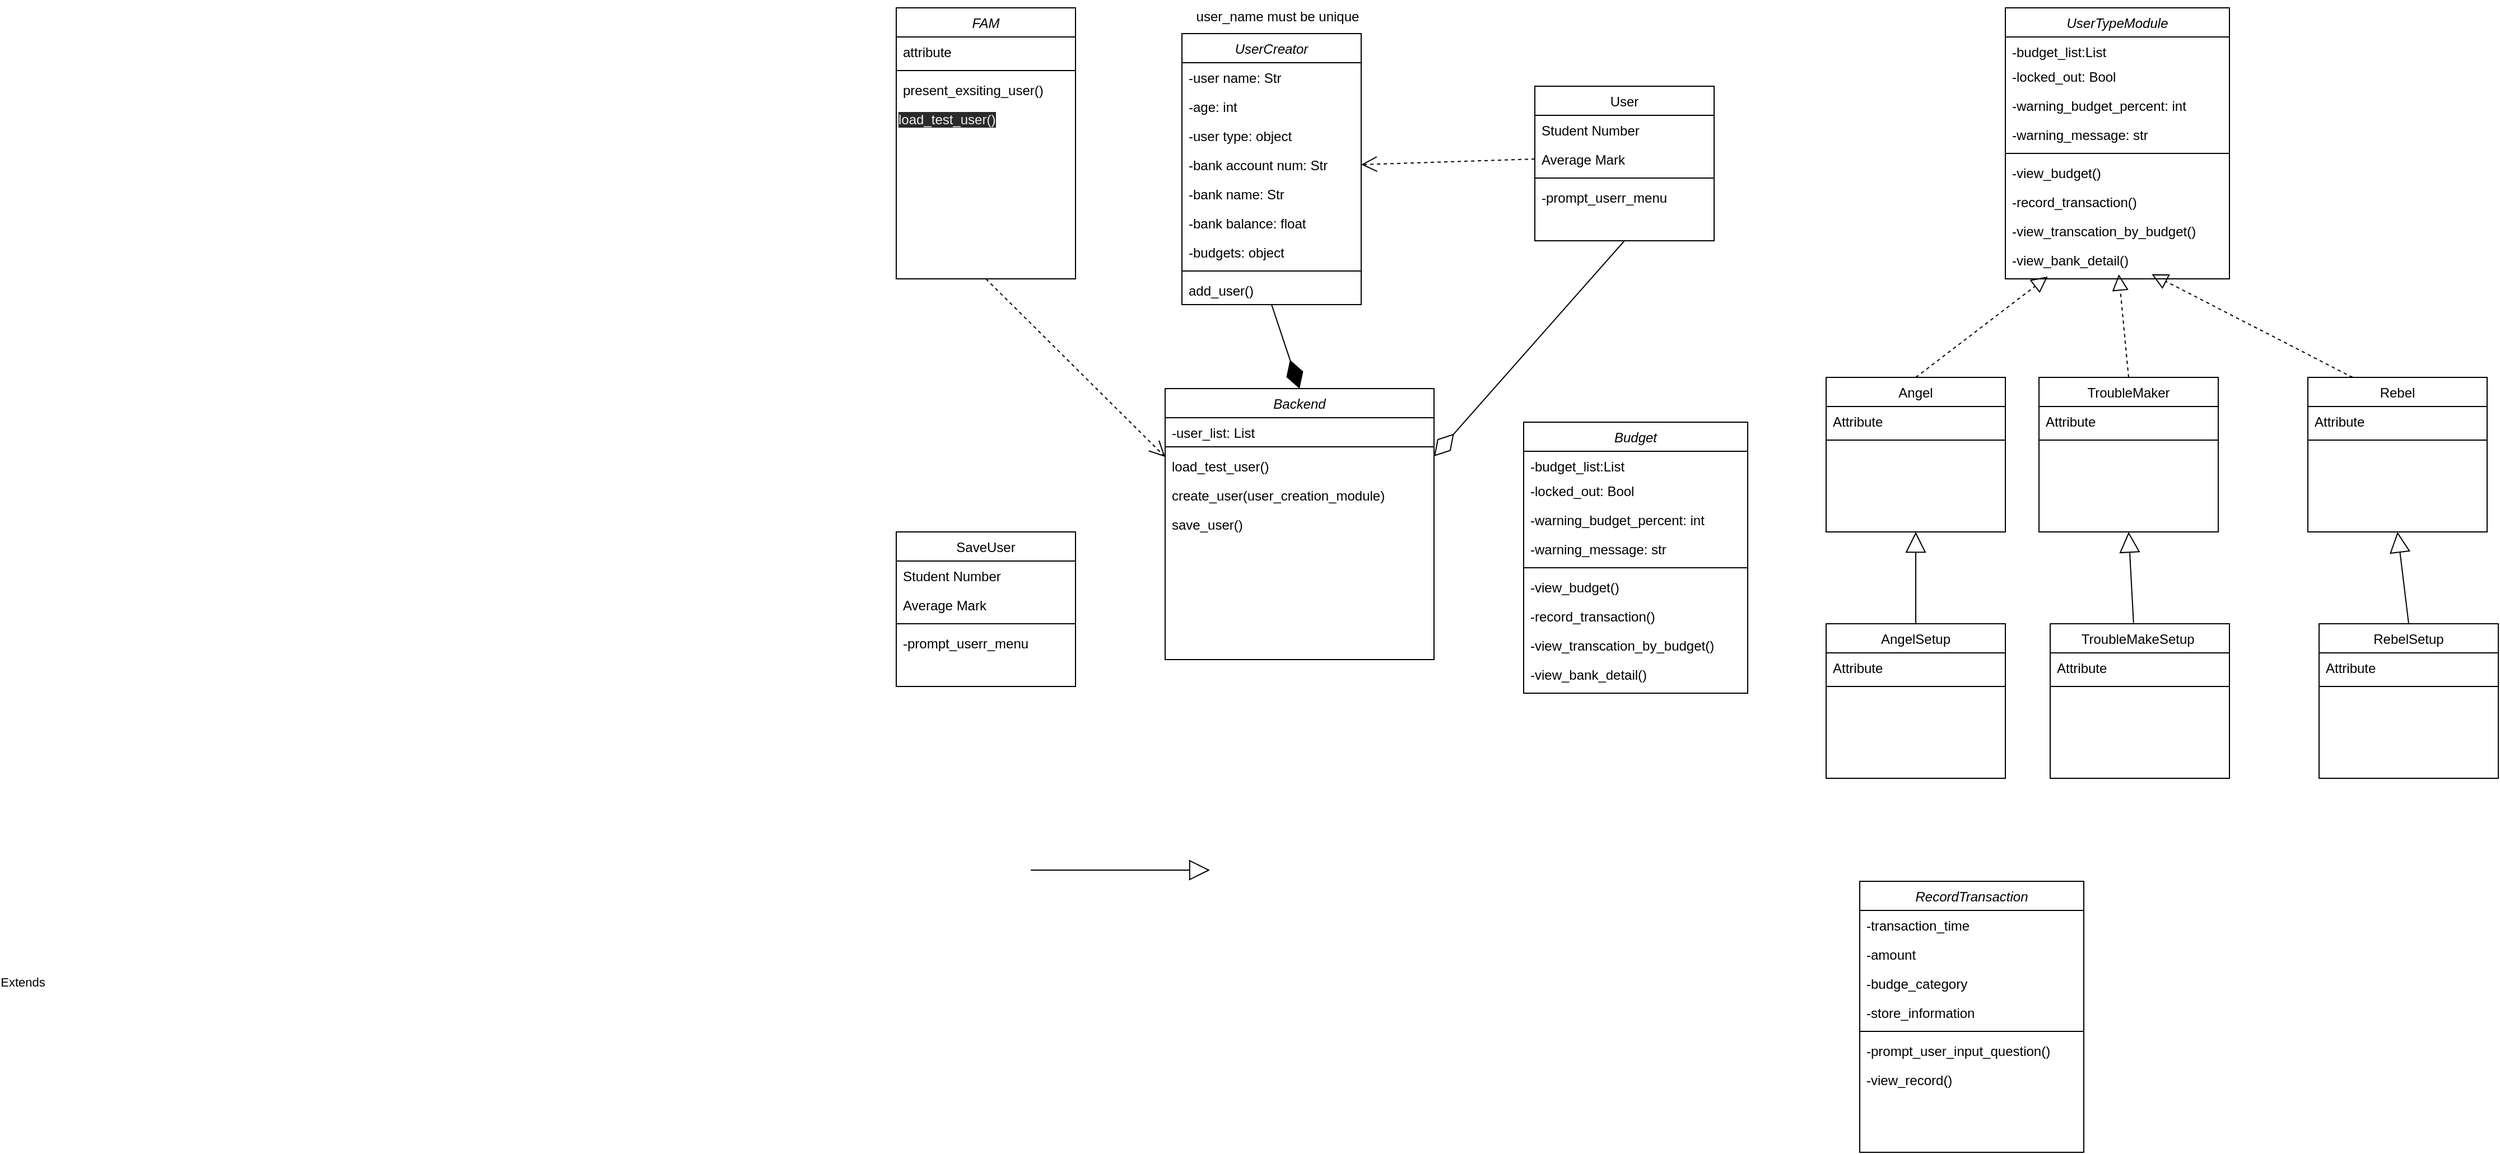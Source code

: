 <mxfile version="20.8.10" type="device"><diagram name="페이지-1" id="A44BbUMmwWd1O3oi5qYL"><mxGraphModel dx="2501" dy="743" grid="1" gridSize="10" guides="1" tooltips="1" connect="1" arrows="1" fold="1" page="1" pageScale="1" pageWidth="827" pageHeight="1169" math="0" shadow="0"><root><mxCell id="0"/><mxCell id="1" parent="0"/><mxCell id="j7huyEhu6XZB4MYoPrBD-1" value="User" style="swimlane;fontStyle=0;align=center;verticalAlign=top;childLayout=stackLayout;horizontal=1;startSize=26;horizontalStack=0;resizeParent=1;resizeLast=0;collapsible=1;marginBottom=0;rounded=0;shadow=0;strokeWidth=1;" vertex="1" parent="1"><mxGeometry x="580" y="80" width="160" height="138" as="geometry"><mxRectangle x="130" y="380" width="160" height="26" as="alternateBounds"/></mxGeometry></mxCell><mxCell id="j7huyEhu6XZB4MYoPrBD-2" value="Student Number" style="text;align=left;verticalAlign=top;spacingLeft=4;spacingRight=4;overflow=hidden;rotatable=0;points=[[0,0.5],[1,0.5]];portConstraint=eastwest;" vertex="1" parent="j7huyEhu6XZB4MYoPrBD-1"><mxGeometry y="26" width="160" height="26" as="geometry"/></mxCell><mxCell id="j7huyEhu6XZB4MYoPrBD-3" value="Average Mark" style="text;align=left;verticalAlign=top;spacingLeft=4;spacingRight=4;overflow=hidden;rotatable=0;points=[[0,0.5],[1,0.5]];portConstraint=eastwest;rounded=0;shadow=0;html=0;" vertex="1" parent="j7huyEhu6XZB4MYoPrBD-1"><mxGeometry y="52" width="160" height="26" as="geometry"/></mxCell><mxCell id="j7huyEhu6XZB4MYoPrBD-4" value="" style="line;html=1;strokeWidth=1;align=left;verticalAlign=middle;spacingTop=-1;spacingLeft=3;spacingRight=3;rotatable=0;labelPosition=right;points=[];portConstraint=eastwest;" vertex="1" parent="j7huyEhu6XZB4MYoPrBD-1"><mxGeometry y="78" width="160" height="8" as="geometry"/></mxCell><mxCell id="j7huyEhu6XZB4MYoPrBD-5" value="-prompt_userr_menu" style="text;align=left;verticalAlign=top;spacingLeft=4;spacingRight=4;overflow=hidden;rotatable=0;points=[[0,0.5],[1,0.5]];portConstraint=eastwest;" vertex="1" parent="j7huyEhu6XZB4MYoPrBD-1"><mxGeometry y="86" width="160" height="26" as="geometry"/></mxCell><mxCell id="j7huyEhu6XZB4MYoPrBD-6" value="FAM" style="swimlane;fontStyle=2;align=center;verticalAlign=top;childLayout=stackLayout;horizontal=1;startSize=26;horizontalStack=0;resizeParent=1;resizeLast=0;collapsible=1;marginBottom=0;rounded=0;shadow=0;strokeWidth=1;" vertex="1" parent="1"><mxGeometry x="10" y="10" width="160" height="242" as="geometry"><mxRectangle x="230" y="140" width="160" height="26" as="alternateBounds"/></mxGeometry></mxCell><mxCell id="j7huyEhu6XZB4MYoPrBD-7" value="attribute" style="text;align=left;verticalAlign=top;spacingLeft=4;spacingRight=4;overflow=hidden;rotatable=0;points=[[0,0.5],[1,0.5]];portConstraint=eastwest;rounded=0;shadow=0;html=0;" vertex="1" parent="j7huyEhu6XZB4MYoPrBD-6"><mxGeometry y="26" width="160" height="26" as="geometry"/></mxCell><mxCell id="j7huyEhu6XZB4MYoPrBD-8" value="" style="line;html=1;strokeWidth=1;align=left;verticalAlign=middle;spacingTop=-1;spacingLeft=3;spacingRight=3;rotatable=0;labelPosition=right;points=[];portConstraint=eastwest;" vertex="1" parent="j7huyEhu6XZB4MYoPrBD-6"><mxGeometry y="52" width="160" height="8" as="geometry"/></mxCell><mxCell id="j7huyEhu6XZB4MYoPrBD-9" value="present_exsiting_user()" style="text;align=left;verticalAlign=top;spacingLeft=4;spacingRight=4;overflow=hidden;rotatable=0;points=[[0,0.5],[1,0.5]];portConstraint=eastwest;" vertex="1" parent="j7huyEhu6XZB4MYoPrBD-6"><mxGeometry y="60" width="160" height="26" as="geometry"/></mxCell><mxCell id="j7huyEhu6XZB4MYoPrBD-10" value="&lt;meta charset=&quot;utf-8&quot;&gt;&lt;span style=&quot;color: rgb(240, 240, 240); font-family: Helvetica; font-size: 12px; font-style: normal; font-variant-ligatures: normal; font-variant-caps: normal; font-weight: 400; letter-spacing: normal; orphans: 2; text-align: left; text-indent: 0px; text-transform: none; widows: 2; word-spacing: 0px; -webkit-text-stroke-width: 0px; background-color: rgb(42, 42, 42); text-decoration-thickness: initial; text-decoration-style: initial; text-decoration-color: initial; float: none; display: inline !important;&quot;&gt;load_test_user()&lt;/span&gt;" style="text;whiteSpace=wrap;html=1;" vertex="1" parent="j7huyEhu6XZB4MYoPrBD-6"><mxGeometry y="86" width="160" height="40" as="geometry"/></mxCell><mxCell id="j7huyEhu6XZB4MYoPrBD-11" value="UserTypeModule" style="swimlane;fontStyle=2;align=center;verticalAlign=top;childLayout=stackLayout;horizontal=1;startSize=26;horizontalStack=0;resizeParent=1;resizeLast=0;collapsible=1;marginBottom=0;rounded=0;shadow=0;strokeWidth=1;" vertex="1" parent="1"><mxGeometry x="1000" y="10" width="200" height="242" as="geometry"><mxRectangle x="230" y="140" width="160" height="26" as="alternateBounds"/></mxGeometry></mxCell><mxCell id="j7huyEhu6XZB4MYoPrBD-12" value="-budget_list:List" style="text;align=left;verticalAlign=top;spacingLeft=4;spacingRight=4;overflow=hidden;rotatable=0;points=[[0,0.5],[1,0.5]];portConstraint=eastwest;" vertex="1" parent="j7huyEhu6XZB4MYoPrBD-11"><mxGeometry y="26" width="200" height="22" as="geometry"/></mxCell><mxCell id="j7huyEhu6XZB4MYoPrBD-13" value="-locked_out: Bool" style="text;align=left;verticalAlign=top;spacingLeft=4;spacingRight=4;overflow=hidden;rotatable=0;points=[[0,0.5],[1,0.5]];portConstraint=eastwest;rounded=0;shadow=0;html=0;" vertex="1" parent="j7huyEhu6XZB4MYoPrBD-11"><mxGeometry y="48" width="200" height="26" as="geometry"/></mxCell><mxCell id="j7huyEhu6XZB4MYoPrBD-14" value="-warning_budget_percent: int" style="text;align=left;verticalAlign=top;spacingLeft=4;spacingRight=4;overflow=hidden;rotatable=0;points=[[0,0.5],[1,0.5]];portConstraint=eastwest;rounded=0;shadow=0;html=0;" vertex="1" parent="j7huyEhu6XZB4MYoPrBD-11"><mxGeometry y="74" width="200" height="26" as="geometry"/></mxCell><mxCell id="j7huyEhu6XZB4MYoPrBD-15" value="-warning_message: str" style="text;align=left;verticalAlign=top;spacingLeft=4;spacingRight=4;overflow=hidden;rotatable=0;points=[[0,0.5],[1,0.5]];portConstraint=eastwest;rounded=0;shadow=0;html=0;" vertex="1" parent="j7huyEhu6XZB4MYoPrBD-11"><mxGeometry y="100" width="200" height="26" as="geometry"/></mxCell><mxCell id="j7huyEhu6XZB4MYoPrBD-16" value="" style="line;html=1;strokeWidth=1;align=left;verticalAlign=middle;spacingTop=-1;spacingLeft=3;spacingRight=3;rotatable=0;labelPosition=right;points=[];portConstraint=eastwest;" vertex="1" parent="j7huyEhu6XZB4MYoPrBD-11"><mxGeometry y="126" width="200" height="8" as="geometry"/></mxCell><mxCell id="j7huyEhu6XZB4MYoPrBD-17" value="-view_budget()" style="text;align=left;verticalAlign=top;spacingLeft=4;spacingRight=4;overflow=hidden;rotatable=0;points=[[0,0.5],[1,0.5]];portConstraint=eastwest;" vertex="1" parent="j7huyEhu6XZB4MYoPrBD-11"><mxGeometry y="134" width="200" height="26" as="geometry"/></mxCell><mxCell id="j7huyEhu6XZB4MYoPrBD-18" value="-record_transaction()" style="text;align=left;verticalAlign=top;spacingLeft=4;spacingRight=4;overflow=hidden;rotatable=0;points=[[0,0.5],[1,0.5]];portConstraint=eastwest;" vertex="1" parent="j7huyEhu6XZB4MYoPrBD-11"><mxGeometry y="160" width="200" height="26" as="geometry"/></mxCell><mxCell id="j7huyEhu6XZB4MYoPrBD-19" value="-view_transcation_by_budget()" style="text;align=left;verticalAlign=top;spacingLeft=4;spacingRight=4;overflow=hidden;rotatable=0;points=[[0,0.5],[1,0.5]];portConstraint=eastwest;" vertex="1" parent="j7huyEhu6XZB4MYoPrBD-11"><mxGeometry y="186" width="200" height="26" as="geometry"/></mxCell><mxCell id="j7huyEhu6XZB4MYoPrBD-20" value="-view_bank_detail()" style="text;align=left;verticalAlign=top;spacingLeft=4;spacingRight=4;overflow=hidden;rotatable=0;points=[[0,0.5],[1,0.5]];portConstraint=eastwest;" vertex="1" parent="j7huyEhu6XZB4MYoPrBD-11"><mxGeometry y="212" width="200" height="26" as="geometry"/></mxCell><mxCell id="j7huyEhu6XZB4MYoPrBD-21" value="Angel" style="swimlane;fontStyle=0;align=center;verticalAlign=top;childLayout=stackLayout;horizontal=1;startSize=26;horizontalStack=0;resizeParent=1;resizeLast=0;collapsible=1;marginBottom=0;rounded=0;shadow=0;strokeWidth=1;" vertex="1" parent="1"><mxGeometry x="840" y="340" width="160" height="138" as="geometry"><mxRectangle x="130" y="380" width="160" height="26" as="alternateBounds"/></mxGeometry></mxCell><mxCell id="j7huyEhu6XZB4MYoPrBD-22" value="Attribute" style="text;align=left;verticalAlign=top;spacingLeft=4;spacingRight=4;overflow=hidden;rotatable=0;points=[[0,0.5],[1,0.5]];portConstraint=eastwest;" vertex="1" parent="j7huyEhu6XZB4MYoPrBD-21"><mxGeometry y="26" width="160" height="26" as="geometry"/></mxCell><mxCell id="j7huyEhu6XZB4MYoPrBD-23" value="" style="line;html=1;strokeWidth=1;align=left;verticalAlign=middle;spacingTop=-1;spacingLeft=3;spacingRight=3;rotatable=0;labelPosition=right;points=[];portConstraint=eastwest;" vertex="1" parent="j7huyEhu6XZB4MYoPrBD-21"><mxGeometry y="52" width="160" height="8" as="geometry"/></mxCell><mxCell id="j7huyEhu6XZB4MYoPrBD-24" value="TroubleMaker" style="swimlane;fontStyle=0;align=center;verticalAlign=top;childLayout=stackLayout;horizontal=1;startSize=26;horizontalStack=0;resizeParent=1;resizeLast=0;collapsible=1;marginBottom=0;rounded=0;shadow=0;strokeWidth=1;" vertex="1" parent="1"><mxGeometry x="1030" y="340" width="160" height="138" as="geometry"><mxRectangle x="130" y="380" width="160" height="26" as="alternateBounds"/></mxGeometry></mxCell><mxCell id="j7huyEhu6XZB4MYoPrBD-25" value="Attribute" style="text;align=left;verticalAlign=top;spacingLeft=4;spacingRight=4;overflow=hidden;rotatable=0;points=[[0,0.5],[1,0.5]];portConstraint=eastwest;" vertex="1" parent="j7huyEhu6XZB4MYoPrBD-24"><mxGeometry y="26" width="160" height="26" as="geometry"/></mxCell><mxCell id="j7huyEhu6XZB4MYoPrBD-26" value="" style="line;html=1;strokeWidth=1;align=left;verticalAlign=middle;spacingTop=-1;spacingLeft=3;spacingRight=3;rotatable=0;labelPosition=right;points=[];portConstraint=eastwest;" vertex="1" parent="j7huyEhu6XZB4MYoPrBD-24"><mxGeometry y="52" width="160" height="8" as="geometry"/></mxCell><mxCell id="j7huyEhu6XZB4MYoPrBD-27" value="Rebel" style="swimlane;fontStyle=0;align=center;verticalAlign=top;childLayout=stackLayout;horizontal=1;startSize=26;horizontalStack=0;resizeParent=1;resizeLast=0;collapsible=1;marginBottom=0;rounded=0;shadow=0;strokeWidth=1;" vertex="1" parent="1"><mxGeometry x="1270" y="340" width="160" height="138" as="geometry"><mxRectangle x="130" y="380" width="160" height="26" as="alternateBounds"/></mxGeometry></mxCell><mxCell id="j7huyEhu6XZB4MYoPrBD-28" value="Attribute" style="text;align=left;verticalAlign=top;spacingLeft=4;spacingRight=4;overflow=hidden;rotatable=0;points=[[0,0.5],[1,0.5]];portConstraint=eastwest;" vertex="1" parent="j7huyEhu6XZB4MYoPrBD-27"><mxGeometry y="26" width="160" height="26" as="geometry"/></mxCell><mxCell id="j7huyEhu6XZB4MYoPrBD-29" value="" style="line;html=1;strokeWidth=1;align=left;verticalAlign=middle;spacingTop=-1;spacingLeft=3;spacingRight=3;rotatable=0;labelPosition=right;points=[];portConstraint=eastwest;" vertex="1" parent="j7huyEhu6XZB4MYoPrBD-27"><mxGeometry y="52" width="160" height="8" as="geometry"/></mxCell><mxCell id="j7huyEhu6XZB4MYoPrBD-30" value="" style="endArrow=block;dashed=1;endFill=0;endSize=12;html=1;rounded=0;exitX=0.5;exitY=0;exitDx=0;exitDy=0;entryX=0.189;entryY=1.076;entryDx=0;entryDy=0;entryPerimeter=0;" edge="1" parent="1" source="j7huyEhu6XZB4MYoPrBD-21" target="j7huyEhu6XZB4MYoPrBD-20"><mxGeometry width="160" relative="1" as="geometry"><mxPoint x="589" y="367.66" as="sourcePoint"/><mxPoint x="950" y="250" as="targetPoint"/></mxGeometry></mxCell><mxCell id="j7huyEhu6XZB4MYoPrBD-31" value="" style="endArrow=block;dashed=1;endFill=0;endSize=12;html=1;rounded=0;exitX=0.5;exitY=0;exitDx=0;exitDy=0;" edge="1" parent="1" source="j7huyEhu6XZB4MYoPrBD-24" target="j7huyEhu6XZB4MYoPrBD-20"><mxGeometry width="160" relative="1" as="geometry"><mxPoint x="1010" y="327.66" as="sourcePoint"/><mxPoint x="1244.08" y="259.998" as="targetPoint"/></mxGeometry></mxCell><mxCell id="j7huyEhu6XZB4MYoPrBD-32" value="" style="endArrow=block;dashed=1;endFill=0;endSize=12;html=1;rounded=0;exitX=0.25;exitY=0;exitDx=0;exitDy=0;entryX=0.653;entryY=0.993;entryDx=0;entryDy=0;entryPerimeter=0;" edge="1" parent="1" source="j7huyEhu6XZB4MYoPrBD-27" target="j7huyEhu6XZB4MYoPrBD-20"><mxGeometry width="160" relative="1" as="geometry"><mxPoint x="1160" y="317.66" as="sourcePoint"/><mxPoint x="1394.08" y="249.998" as="targetPoint"/></mxGeometry></mxCell><mxCell id="j7huyEhu6XZB4MYoPrBD-33" value="" style="group" connectable="0" vertex="1" parent="1"><mxGeometry x="265" y="3" width="170" height="272" as="geometry"/></mxCell><mxCell id="j7huyEhu6XZB4MYoPrBD-34" value="UserCreator" style="swimlane;fontStyle=2;align=center;verticalAlign=top;childLayout=stackLayout;horizontal=1;startSize=26;horizontalStack=0;resizeParent=1;resizeLast=0;collapsible=1;marginBottom=0;rounded=0;shadow=0;strokeWidth=1;" vertex="1" parent="j7huyEhu6XZB4MYoPrBD-33"><mxGeometry y="30" width="160" height="242" as="geometry"><mxRectangle x="230" y="140" width="160" height="26" as="alternateBounds"/></mxGeometry></mxCell><mxCell id="j7huyEhu6XZB4MYoPrBD-35" value="-user name: Str" style="text;align=left;verticalAlign=top;spacingLeft=4;spacingRight=4;overflow=hidden;rotatable=0;points=[[0,0.5],[1,0.5]];portConstraint=eastwest;" vertex="1" parent="j7huyEhu6XZB4MYoPrBD-34"><mxGeometry y="26" width="160" height="26" as="geometry"/></mxCell><mxCell id="j7huyEhu6XZB4MYoPrBD-36" value="-age: int" style="text;align=left;verticalAlign=top;spacingLeft=4;spacingRight=4;overflow=hidden;rotatable=0;points=[[0,0.5],[1,0.5]];portConstraint=eastwest;rounded=0;shadow=0;html=0;" vertex="1" parent="j7huyEhu6XZB4MYoPrBD-34"><mxGeometry y="52" width="160" height="26" as="geometry"/></mxCell><mxCell id="j7huyEhu6XZB4MYoPrBD-37" value="-user type: object" style="text;align=left;verticalAlign=top;spacingLeft=4;spacingRight=4;overflow=hidden;rotatable=0;points=[[0,0.5],[1,0.5]];portConstraint=eastwest;rounded=0;shadow=0;html=0;" vertex="1" parent="j7huyEhu6XZB4MYoPrBD-34"><mxGeometry y="78" width="160" height="26" as="geometry"/></mxCell><mxCell id="j7huyEhu6XZB4MYoPrBD-38" value="-bank account num: Str" style="text;align=left;verticalAlign=top;spacingLeft=4;spacingRight=4;overflow=hidden;rotatable=0;points=[[0,0.5],[1,0.5]];portConstraint=eastwest;rounded=0;shadow=0;html=0;" vertex="1" parent="j7huyEhu6XZB4MYoPrBD-34"><mxGeometry y="104" width="160" height="26" as="geometry"/></mxCell><mxCell id="j7huyEhu6XZB4MYoPrBD-39" value="-bank name: Str" style="text;align=left;verticalAlign=top;spacingLeft=4;spacingRight=4;overflow=hidden;rotatable=0;points=[[0,0.5],[1,0.5]];portConstraint=eastwest;rounded=0;shadow=0;html=0;" vertex="1" parent="j7huyEhu6XZB4MYoPrBD-34"><mxGeometry y="130" width="160" height="26" as="geometry"/></mxCell><mxCell id="j7huyEhu6XZB4MYoPrBD-40" value="-bank balance: float" style="text;align=left;verticalAlign=top;spacingLeft=4;spacingRight=4;overflow=hidden;rotatable=0;points=[[0,0.5],[1,0.5]];portConstraint=eastwest;rounded=0;shadow=0;html=0;" vertex="1" parent="j7huyEhu6XZB4MYoPrBD-34"><mxGeometry y="156" width="160" height="26" as="geometry"/></mxCell><mxCell id="j7huyEhu6XZB4MYoPrBD-41" value="-budgets: object" style="text;align=left;verticalAlign=top;spacingLeft=4;spacingRight=4;overflow=hidden;rotatable=0;points=[[0,0.5],[1,0.5]];portConstraint=eastwest;rounded=0;shadow=0;html=0;" vertex="1" parent="j7huyEhu6XZB4MYoPrBD-34"><mxGeometry y="182" width="160" height="26" as="geometry"/></mxCell><mxCell id="j7huyEhu6XZB4MYoPrBD-42" value="" style="line;html=1;strokeWidth=1;align=left;verticalAlign=middle;spacingTop=-1;spacingLeft=3;spacingRight=3;rotatable=0;labelPosition=right;points=[];portConstraint=eastwest;" vertex="1" parent="j7huyEhu6XZB4MYoPrBD-34"><mxGeometry y="208" width="160" height="8" as="geometry"/></mxCell><mxCell id="j7huyEhu6XZB4MYoPrBD-43" value="add_user()" style="text;align=left;verticalAlign=top;spacingLeft=4;spacingRight=4;overflow=hidden;rotatable=0;points=[[0,0.5],[1,0.5]];portConstraint=eastwest;" vertex="1" parent="j7huyEhu6XZB4MYoPrBD-34"><mxGeometry y="216" width="160" height="24" as="geometry"/></mxCell><mxCell id="j7huyEhu6XZB4MYoPrBD-44" value="user_name must be unique" style="text;html=1;align=center;verticalAlign=middle;resizable=0;points=[];autosize=1;strokeColor=none;fillColor=none;" vertex="1" parent="j7huyEhu6XZB4MYoPrBD-33"><mxGeometry width="170" height="30" as="geometry"/></mxCell><mxCell id="j7huyEhu6XZB4MYoPrBD-45" value="Budget" style="swimlane;fontStyle=2;align=center;verticalAlign=top;childLayout=stackLayout;horizontal=1;startSize=26;horizontalStack=0;resizeParent=1;resizeLast=0;collapsible=1;marginBottom=0;rounded=0;shadow=0;strokeWidth=1;" vertex="1" parent="1"><mxGeometry x="570" y="380" width="200" height="242" as="geometry"><mxRectangle x="230" y="140" width="160" height="26" as="alternateBounds"/></mxGeometry></mxCell><mxCell id="j7huyEhu6XZB4MYoPrBD-46" value="-budget_list:List" style="text;align=left;verticalAlign=top;spacingLeft=4;spacingRight=4;overflow=hidden;rotatable=0;points=[[0,0.5],[1,0.5]];portConstraint=eastwest;" vertex="1" parent="j7huyEhu6XZB4MYoPrBD-45"><mxGeometry y="26" width="200" height="22" as="geometry"/></mxCell><mxCell id="j7huyEhu6XZB4MYoPrBD-47" value="-locked_out: Bool" style="text;align=left;verticalAlign=top;spacingLeft=4;spacingRight=4;overflow=hidden;rotatable=0;points=[[0,0.5],[1,0.5]];portConstraint=eastwest;rounded=0;shadow=0;html=0;" vertex="1" parent="j7huyEhu6XZB4MYoPrBD-45"><mxGeometry y="48" width="200" height="26" as="geometry"/></mxCell><mxCell id="j7huyEhu6XZB4MYoPrBD-48" value="-warning_budget_percent: int" style="text;align=left;verticalAlign=top;spacingLeft=4;spacingRight=4;overflow=hidden;rotatable=0;points=[[0,0.5],[1,0.5]];portConstraint=eastwest;rounded=0;shadow=0;html=0;" vertex="1" parent="j7huyEhu6XZB4MYoPrBD-45"><mxGeometry y="74" width="200" height="26" as="geometry"/></mxCell><mxCell id="j7huyEhu6XZB4MYoPrBD-49" value="-warning_message: str" style="text;align=left;verticalAlign=top;spacingLeft=4;spacingRight=4;overflow=hidden;rotatable=0;points=[[0,0.5],[1,0.5]];portConstraint=eastwest;rounded=0;shadow=0;html=0;" vertex="1" parent="j7huyEhu6XZB4MYoPrBD-45"><mxGeometry y="100" width="200" height="26" as="geometry"/></mxCell><mxCell id="j7huyEhu6XZB4MYoPrBD-50" value="" style="line;html=1;strokeWidth=1;align=left;verticalAlign=middle;spacingTop=-1;spacingLeft=3;spacingRight=3;rotatable=0;labelPosition=right;points=[];portConstraint=eastwest;" vertex="1" parent="j7huyEhu6XZB4MYoPrBD-45"><mxGeometry y="126" width="200" height="8" as="geometry"/></mxCell><mxCell id="j7huyEhu6XZB4MYoPrBD-51" value="-view_budget()" style="text;align=left;verticalAlign=top;spacingLeft=4;spacingRight=4;overflow=hidden;rotatable=0;points=[[0,0.5],[1,0.5]];portConstraint=eastwest;" vertex="1" parent="j7huyEhu6XZB4MYoPrBD-45"><mxGeometry y="134" width="200" height="26" as="geometry"/></mxCell><mxCell id="j7huyEhu6XZB4MYoPrBD-52" value="-record_transaction()" style="text;align=left;verticalAlign=top;spacingLeft=4;spacingRight=4;overflow=hidden;rotatable=0;points=[[0,0.5],[1,0.5]];portConstraint=eastwest;" vertex="1" parent="j7huyEhu6XZB4MYoPrBD-45"><mxGeometry y="160" width="200" height="26" as="geometry"/></mxCell><mxCell id="j7huyEhu6XZB4MYoPrBD-53" value="-view_transcation_by_budget()" style="text;align=left;verticalAlign=top;spacingLeft=4;spacingRight=4;overflow=hidden;rotatable=0;points=[[0,0.5],[1,0.5]];portConstraint=eastwest;" vertex="1" parent="j7huyEhu6XZB4MYoPrBD-45"><mxGeometry y="186" width="200" height="26" as="geometry"/></mxCell><mxCell id="j7huyEhu6XZB4MYoPrBD-54" value="-view_bank_detail()" style="text;align=left;verticalAlign=top;spacingLeft=4;spacingRight=4;overflow=hidden;rotatable=0;points=[[0,0.5],[1,0.5]];portConstraint=eastwest;" vertex="1" parent="j7huyEhu6XZB4MYoPrBD-45"><mxGeometry y="212" width="200" height="26" as="geometry"/></mxCell><mxCell id="j7huyEhu6XZB4MYoPrBD-55" value="AngelSetup" style="swimlane;fontStyle=0;align=center;verticalAlign=top;childLayout=stackLayout;horizontal=1;startSize=26;horizontalStack=0;resizeParent=1;resizeLast=0;collapsible=1;marginBottom=0;rounded=0;shadow=0;strokeWidth=1;" vertex="1" parent="1"><mxGeometry x="840" y="560" width="160" height="138" as="geometry"><mxRectangle x="130" y="380" width="160" height="26" as="alternateBounds"/></mxGeometry></mxCell><mxCell id="j7huyEhu6XZB4MYoPrBD-56" value="Attribute" style="text;align=left;verticalAlign=top;spacingLeft=4;spacingRight=4;overflow=hidden;rotatable=0;points=[[0,0.5],[1,0.5]];portConstraint=eastwest;" vertex="1" parent="j7huyEhu6XZB4MYoPrBD-55"><mxGeometry y="26" width="160" height="26" as="geometry"/></mxCell><mxCell id="j7huyEhu6XZB4MYoPrBD-57" value="" style="line;html=1;strokeWidth=1;align=left;verticalAlign=middle;spacingTop=-1;spacingLeft=3;spacingRight=3;rotatable=0;labelPosition=right;points=[];portConstraint=eastwest;" vertex="1" parent="j7huyEhu6XZB4MYoPrBD-55"><mxGeometry y="52" width="160" height="8" as="geometry"/></mxCell><mxCell id="j7huyEhu6XZB4MYoPrBD-58" value="TroubleMakeSetup " style="swimlane;fontStyle=0;align=center;verticalAlign=top;childLayout=stackLayout;horizontal=1;startSize=26;horizontalStack=0;resizeParent=1;resizeLast=0;collapsible=1;marginBottom=0;rounded=0;shadow=0;strokeWidth=1;" vertex="1" parent="1"><mxGeometry x="1040" y="560" width="160" height="138" as="geometry"><mxRectangle x="130" y="380" width="160" height="26" as="alternateBounds"/></mxGeometry></mxCell><mxCell id="j7huyEhu6XZB4MYoPrBD-59" value="Attribute" style="text;align=left;verticalAlign=top;spacingLeft=4;spacingRight=4;overflow=hidden;rotatable=0;points=[[0,0.5],[1,0.5]];portConstraint=eastwest;" vertex="1" parent="j7huyEhu6XZB4MYoPrBD-58"><mxGeometry y="26" width="160" height="26" as="geometry"/></mxCell><mxCell id="j7huyEhu6XZB4MYoPrBD-60" value="" style="line;html=1;strokeWidth=1;align=left;verticalAlign=middle;spacingTop=-1;spacingLeft=3;spacingRight=3;rotatable=0;labelPosition=right;points=[];portConstraint=eastwest;" vertex="1" parent="j7huyEhu6XZB4MYoPrBD-58"><mxGeometry y="52" width="160" height="8" as="geometry"/></mxCell><mxCell id="j7huyEhu6XZB4MYoPrBD-61" value="RebelSetup" style="swimlane;fontStyle=0;align=center;verticalAlign=top;childLayout=stackLayout;horizontal=1;startSize=26;horizontalStack=0;resizeParent=1;resizeLast=0;collapsible=1;marginBottom=0;rounded=0;shadow=0;strokeWidth=1;" vertex="1" parent="1"><mxGeometry x="1280" y="560" width="160" height="138" as="geometry"><mxRectangle x="130" y="380" width="160" height="26" as="alternateBounds"/></mxGeometry></mxCell><mxCell id="j7huyEhu6XZB4MYoPrBD-62" value="Attribute" style="text;align=left;verticalAlign=top;spacingLeft=4;spacingRight=4;overflow=hidden;rotatable=0;points=[[0,0.5],[1,0.5]];portConstraint=eastwest;" vertex="1" parent="j7huyEhu6XZB4MYoPrBD-61"><mxGeometry y="26" width="160" height="26" as="geometry"/></mxCell><mxCell id="j7huyEhu6XZB4MYoPrBD-63" value="" style="line;html=1;strokeWidth=1;align=left;verticalAlign=middle;spacingTop=-1;spacingLeft=3;spacingRight=3;rotatable=0;labelPosition=right;points=[];portConstraint=eastwest;" vertex="1" parent="j7huyEhu6XZB4MYoPrBD-61"><mxGeometry y="52" width="160" height="8" as="geometry"/></mxCell><mxCell id="j7huyEhu6XZB4MYoPrBD-64" value="" style="endArrow=block;endSize=16;endFill=0;html=1;rounded=0;entryX=0.5;entryY=1;entryDx=0;entryDy=0;exitX=0.5;exitY=0;exitDx=0;exitDy=0;" edge="1" parent="1" source="j7huyEhu6XZB4MYoPrBD-55" target="j7huyEhu6XZB4MYoPrBD-21"><mxGeometry x="-0.375" y="-50" width="160" relative="1" as="geometry"><mxPoint x="780" y="590" as="sourcePoint"/><mxPoint x="790" y="500" as="targetPoint"/><mxPoint as="offset"/></mxGeometry></mxCell><mxCell id="j7huyEhu6XZB4MYoPrBD-65" value="" style="endArrow=block;endSize=16;endFill=0;html=1;rounded=0;entryX=0.5;entryY=1;entryDx=0;entryDy=0;exitX=0.465;exitY=-0.006;exitDx=0;exitDy=0;exitPerimeter=0;" edge="1" parent="1" source="j7huyEhu6XZB4MYoPrBD-58" target="j7huyEhu6XZB4MYoPrBD-24"><mxGeometry x="-0.375" y="-50" width="160" relative="1" as="geometry"><mxPoint x="1040" y="572" as="sourcePoint"/><mxPoint x="1040" y="490" as="targetPoint"/><mxPoint as="offset"/></mxGeometry></mxCell><mxCell id="j7huyEhu6XZB4MYoPrBD-66" value="" style="endArrow=block;endSize=16;endFill=0;html=1;rounded=0;entryX=0.5;entryY=1;entryDx=0;entryDy=0;exitX=0.5;exitY=0;exitDx=0;exitDy=0;" edge="1" parent="1" source="j7huyEhu6XZB4MYoPrBD-61" target="j7huyEhu6XZB4MYoPrBD-27"><mxGeometry x="-0.375" y="-50" width="160" relative="1" as="geometry"><mxPoint x="1270" y="560" as="sourcePoint"/><mxPoint x="1270" y="478" as="targetPoint"/><mxPoint as="offset"/></mxGeometry></mxCell><mxCell id="j7huyEhu6XZB4MYoPrBD-67" value="Extends" style="endArrow=block;endSize=16;endFill=0;html=1;rounded=0;" edge="1" parent="1"><mxGeometry x="-1" y="-906" width="160" relative="1" as="geometry"><mxPoint x="130" y="780" as="sourcePoint"/><mxPoint x="290" y="780" as="targetPoint"/><mxPoint x="-900" y="-806" as="offset"/></mxGeometry></mxCell><mxCell id="j7huyEhu6XZB4MYoPrBD-68" value="SaveUser" style="swimlane;fontStyle=0;align=center;verticalAlign=top;childLayout=stackLayout;horizontal=1;startSize=26;horizontalStack=0;resizeParent=1;resizeLast=0;collapsible=1;marginBottom=0;rounded=0;shadow=0;strokeWidth=1;" vertex="1" parent="1"><mxGeometry x="10" y="478" width="160" height="138" as="geometry"><mxRectangle x="130" y="380" width="160" height="26" as="alternateBounds"/></mxGeometry></mxCell><mxCell id="j7huyEhu6XZB4MYoPrBD-69" value="Student Number" style="text;align=left;verticalAlign=top;spacingLeft=4;spacingRight=4;overflow=hidden;rotatable=0;points=[[0,0.5],[1,0.5]];portConstraint=eastwest;" vertex="1" parent="j7huyEhu6XZB4MYoPrBD-68"><mxGeometry y="26" width="160" height="26" as="geometry"/></mxCell><mxCell id="j7huyEhu6XZB4MYoPrBD-70" value="Average Mark" style="text;align=left;verticalAlign=top;spacingLeft=4;spacingRight=4;overflow=hidden;rotatable=0;points=[[0,0.5],[1,0.5]];portConstraint=eastwest;rounded=0;shadow=0;html=0;" vertex="1" parent="j7huyEhu6XZB4MYoPrBD-68"><mxGeometry y="52" width="160" height="26" as="geometry"/></mxCell><mxCell id="j7huyEhu6XZB4MYoPrBD-71" value="" style="line;html=1;strokeWidth=1;align=left;verticalAlign=middle;spacingTop=-1;spacingLeft=3;spacingRight=3;rotatable=0;labelPosition=right;points=[];portConstraint=eastwest;" vertex="1" parent="j7huyEhu6XZB4MYoPrBD-68"><mxGeometry y="78" width="160" height="8" as="geometry"/></mxCell><mxCell id="j7huyEhu6XZB4MYoPrBD-72" value="-prompt_userr_menu" style="text;align=left;verticalAlign=top;spacingLeft=4;spacingRight=4;overflow=hidden;rotatable=0;points=[[0,0.5],[1,0.5]];portConstraint=eastwest;" vertex="1" parent="j7huyEhu6XZB4MYoPrBD-68"><mxGeometry y="86" width="160" height="26" as="geometry"/></mxCell><mxCell id="j7huyEhu6XZB4MYoPrBD-73" value="Backend" style="swimlane;fontStyle=2;align=center;verticalAlign=top;childLayout=stackLayout;horizontal=1;startSize=26;horizontalStack=0;resizeParent=1;resizeLast=0;collapsible=1;marginBottom=0;rounded=0;shadow=0;strokeWidth=1;" vertex="1" parent="1"><mxGeometry x="250" y="350" width="240" height="242" as="geometry"><mxRectangle x="230" y="140" width="160" height="26" as="alternateBounds"/></mxGeometry></mxCell><mxCell id="j7huyEhu6XZB4MYoPrBD-74" value="-user_list: List" style="text;align=left;verticalAlign=top;spacingLeft=4;spacingRight=4;overflow=hidden;rotatable=0;points=[[0,0.5],[1,0.5]];portConstraint=eastwest;" vertex="1" parent="j7huyEhu6XZB4MYoPrBD-73"><mxGeometry y="26" width="240" height="22" as="geometry"/></mxCell><mxCell id="j7huyEhu6XZB4MYoPrBD-75" value="" style="line;html=1;strokeWidth=1;align=left;verticalAlign=middle;spacingTop=-1;spacingLeft=3;spacingRight=3;rotatable=0;labelPosition=right;points=[];portConstraint=eastwest;" vertex="1" parent="j7huyEhu6XZB4MYoPrBD-73"><mxGeometry y="48" width="240" height="8" as="geometry"/></mxCell><mxCell id="j7huyEhu6XZB4MYoPrBD-76" value="load_test_user()" style="text;align=left;verticalAlign=top;spacingLeft=4;spacingRight=4;overflow=hidden;rotatable=0;points=[[0,0.5],[1,0.5]];portConstraint=eastwest;" vertex="1" parent="j7huyEhu6XZB4MYoPrBD-73"><mxGeometry y="56" width="240" height="26" as="geometry"/></mxCell><mxCell id="j7huyEhu6XZB4MYoPrBD-77" value="create_user(user_creation_module)" style="text;align=left;verticalAlign=top;spacingLeft=4;spacingRight=4;overflow=hidden;rotatable=0;points=[[0,0.5],[1,0.5]];portConstraint=eastwest;" vertex="1" parent="j7huyEhu6XZB4MYoPrBD-73"><mxGeometry y="82" width="240" height="26" as="geometry"/></mxCell><mxCell id="j7huyEhu6XZB4MYoPrBD-78" value="save_user()" style="text;align=left;verticalAlign=top;spacingLeft=4;spacingRight=4;overflow=hidden;rotatable=0;points=[[0,0.5],[1,0.5]];portConstraint=eastwest;" vertex="1" parent="j7huyEhu6XZB4MYoPrBD-73"><mxGeometry y="108" width="240" height="26" as="geometry"/></mxCell><mxCell id="j7huyEhu6XZB4MYoPrBD-79" value="" style="endArrow=diamondThin;endFill=0;endSize=24;html=1;rounded=0;exitX=0.5;exitY=1;exitDx=0;exitDy=0;entryX=1;entryY=0.25;entryDx=0;entryDy=0;" edge="1" parent="1" source="j7huyEhu6XZB4MYoPrBD-1" target="j7huyEhu6XZB4MYoPrBD-73"><mxGeometry width="160" relative="1" as="geometry"><mxPoint x="500" y="330" as="sourcePoint"/><mxPoint x="510" y="430" as="targetPoint"/></mxGeometry></mxCell><mxCell id="j7huyEhu6XZB4MYoPrBD-80" value="" style="endArrow=open;endSize=12;dashed=1;html=1;rounded=0;entryX=0;entryY=0.5;entryDx=0;entryDy=0;exitX=0.5;exitY=1;exitDx=0;exitDy=0;" edge="1" parent="1" source="j7huyEhu6XZB4MYoPrBD-6"><mxGeometry width="160" relative="1" as="geometry"><mxPoint x="120" y="314.0" as="sourcePoint"/><mxPoint x="250" y="411.0" as="targetPoint"/></mxGeometry></mxCell><mxCell id="j7huyEhu6XZB4MYoPrBD-81" value="" style="endArrow=diamondThin;endFill=1;endSize=24;html=1;rounded=0;exitX=0.5;exitY=1;exitDx=0;exitDy=0;entryX=0.5;entryY=0;entryDx=0;entryDy=0;" edge="1" parent="1" source="j7huyEhu6XZB4MYoPrBD-34" target="j7huyEhu6XZB4MYoPrBD-73"><mxGeometry width="160" relative="1" as="geometry"><mxPoint x="280" y="330" as="sourcePoint"/><mxPoint x="440" y="320" as="targetPoint"/></mxGeometry></mxCell><mxCell id="j7huyEhu6XZB4MYoPrBD-82" value="" style="endArrow=open;endSize=12;dashed=1;html=1;rounded=0;exitX=0;exitY=0.5;exitDx=0;exitDy=0;entryX=1;entryY=0.5;entryDx=0;entryDy=0;" edge="1" parent="1" source="j7huyEhu6XZB4MYoPrBD-3" target="j7huyEhu6XZB4MYoPrBD-38"><mxGeometry x="-0.125" y="100" width="160" relative="1" as="geometry"><mxPoint x="450" y="240" as="sourcePoint"/><mxPoint x="610" y="240" as="targetPoint"/><mxPoint as="offset"/></mxGeometry></mxCell><mxCell id="j7huyEhu6XZB4MYoPrBD-83" value="RecordTransaction" style="swimlane;fontStyle=2;align=center;verticalAlign=top;childLayout=stackLayout;horizontal=1;startSize=26;horizontalStack=0;resizeParent=1;resizeLast=0;collapsible=1;marginBottom=0;rounded=0;shadow=0;strokeWidth=1;" vertex="1" parent="1"><mxGeometry x="870" y="790" width="200" height="242" as="geometry"><mxRectangle x="230" y="140" width="160" height="26" as="alternateBounds"/></mxGeometry></mxCell><mxCell id="j7huyEhu6XZB4MYoPrBD-84" value="-transaction_time" style="text;align=left;verticalAlign=top;spacingLeft=4;spacingRight=4;overflow=hidden;rotatable=0;points=[[0,0.5],[1,0.5]];portConstraint=eastwest;rounded=0;shadow=0;html=0;" vertex="1" parent="j7huyEhu6XZB4MYoPrBD-83"><mxGeometry y="26" width="200" height="26" as="geometry"/></mxCell><mxCell id="j7huyEhu6XZB4MYoPrBD-85" value="-amount" style="text;align=left;verticalAlign=top;spacingLeft=4;spacingRight=4;overflow=hidden;rotatable=0;points=[[0,0.5],[1,0.5]];portConstraint=eastwest;rounded=0;shadow=0;html=0;" vertex="1" parent="j7huyEhu6XZB4MYoPrBD-83"><mxGeometry y="52" width="200" height="26" as="geometry"/></mxCell><mxCell id="j7huyEhu6XZB4MYoPrBD-86" value="-budge_category" style="text;align=left;verticalAlign=top;spacingLeft=4;spacingRight=4;overflow=hidden;rotatable=0;points=[[0,0.5],[1,0.5]];portConstraint=eastwest;rounded=0;shadow=0;html=0;" vertex="1" parent="j7huyEhu6XZB4MYoPrBD-83"><mxGeometry y="78" width="200" height="26" as="geometry"/></mxCell><mxCell id="j7huyEhu6XZB4MYoPrBD-87" value="-store_information" style="text;align=left;verticalAlign=top;spacingLeft=4;spacingRight=4;overflow=hidden;rotatable=0;points=[[0,0.5],[1,0.5]];portConstraint=eastwest;" vertex="1" parent="j7huyEhu6XZB4MYoPrBD-83"><mxGeometry y="104" width="200" height="26" as="geometry"/></mxCell><mxCell id="j7huyEhu6XZB4MYoPrBD-88" value="" style="line;html=1;strokeWidth=1;align=left;verticalAlign=middle;spacingTop=-1;spacingLeft=3;spacingRight=3;rotatable=0;labelPosition=right;points=[];portConstraint=eastwest;" vertex="1" parent="j7huyEhu6XZB4MYoPrBD-83"><mxGeometry y="130" width="200" height="8" as="geometry"/></mxCell><mxCell id="j7huyEhu6XZB4MYoPrBD-89" value="-prompt_user_input_question()" style="text;align=left;verticalAlign=top;spacingLeft=4;spacingRight=4;overflow=hidden;rotatable=0;points=[[0,0.5],[1,0.5]];portConstraint=eastwest;" vertex="1" parent="j7huyEhu6XZB4MYoPrBD-83"><mxGeometry y="138" width="200" height="26" as="geometry"/></mxCell><mxCell id="j7huyEhu6XZB4MYoPrBD-90" value="-view_record()" style="text;align=left;verticalAlign=top;spacingLeft=4;spacingRight=4;overflow=hidden;rotatable=0;points=[[0,0.5],[1,0.5]];portConstraint=eastwest;" vertex="1" parent="j7huyEhu6XZB4MYoPrBD-83"><mxGeometry y="164" width="200" height="26" as="geometry"/></mxCell></root></mxGraphModel></diagram></mxfile>